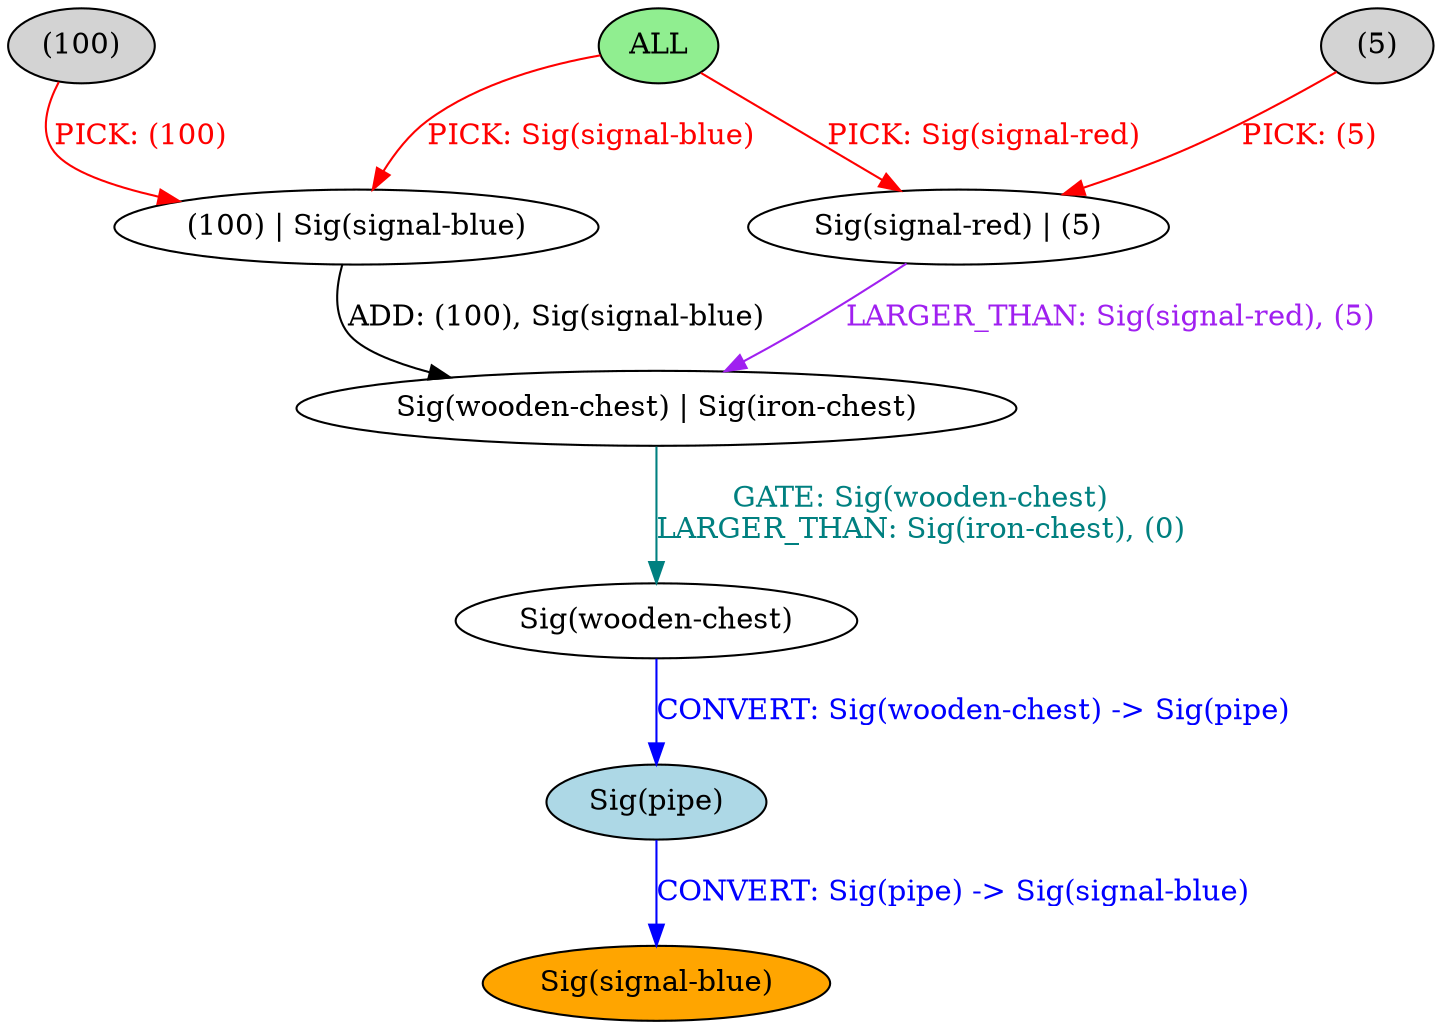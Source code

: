 strict digraph {
	nodesep=1
	5	[style=filled fillcolor=lightgray label="(100)"]
	7	[style=filled fillcolor=white label="(100) | Sig(signal-blue)"]
	0	[style=filled fillcolor=lightgreen label="ALL"]
	3	[style=filled fillcolor=white label="Sig(signal-red) | (5)"]
	2	[style=filled fillcolor=lightgray label="(5)"]
	9	[style=filled fillcolor=white label="Sig(wooden-chest)"]
	8	[style=filled fillcolor=white label="Sig(wooden-chest) | Sig(iron-chest)"]
	11	[style=filled fillcolor=orange label="Sig(signal-blue)"]
	10	[style=filled fillcolor=lightblue label="Sig(pipe)"]
	5 -> 7	[label="PICK: (100)" color=red fontcolor=red]
	7 -> 8	[label="ADD: (100), Sig(signal-blue)" color=black fontcolor=black]
	0 -> 3	[label="PICK: Sig(signal-red)" color=red fontcolor=red]
	0 -> 7	[label="PICK: Sig(signal-blue)" color=red fontcolor=red]
	3 -> 8	[label="LARGER_THAN: Sig(signal-red), (5)" color=purple fontcolor=purple]
	2 -> 3	[label="PICK: (5)" color=red fontcolor=red]
	9 -> 10	[label="CONVERT: Sig(wooden-chest) -> Sig(pipe)" color=blue fontcolor=blue]
	8 -> 9	[label="GATE: Sig(wooden-chest)
LARGER_THAN: Sig(iron-chest), (0)" color=teal fontcolor=teal]
	10 -> 11	[label="CONVERT: Sig(pipe) -> Sig(signal-blue)" color=blue fontcolor=blue]
}

